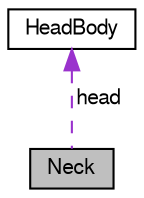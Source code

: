 digraph "Neck"
{
 // LATEX_PDF_SIZE
  bgcolor="transparent";
  edge [fontname="FreeSans",fontsize="10",labelfontname="FreeSans",labelfontsize="10"];
  node [fontname="FreeSans",fontsize="10",shape=record];
  Node1 [label="Neck",height=0.2,width=0.4,color="black", fillcolor="grey75", style="filled", fontcolor="black",tooltip="Neck class."];
  Node2 -> Node1 [dir="back",color="darkorchid3",fontsize="10",style="dashed",label=" head" ,fontname="FreeSans"];
  Node2 [label="HeadBody",height=0.2,width=0.4,color="black",URL="$a02428.html",tooltip="HeadBody class."];
}

